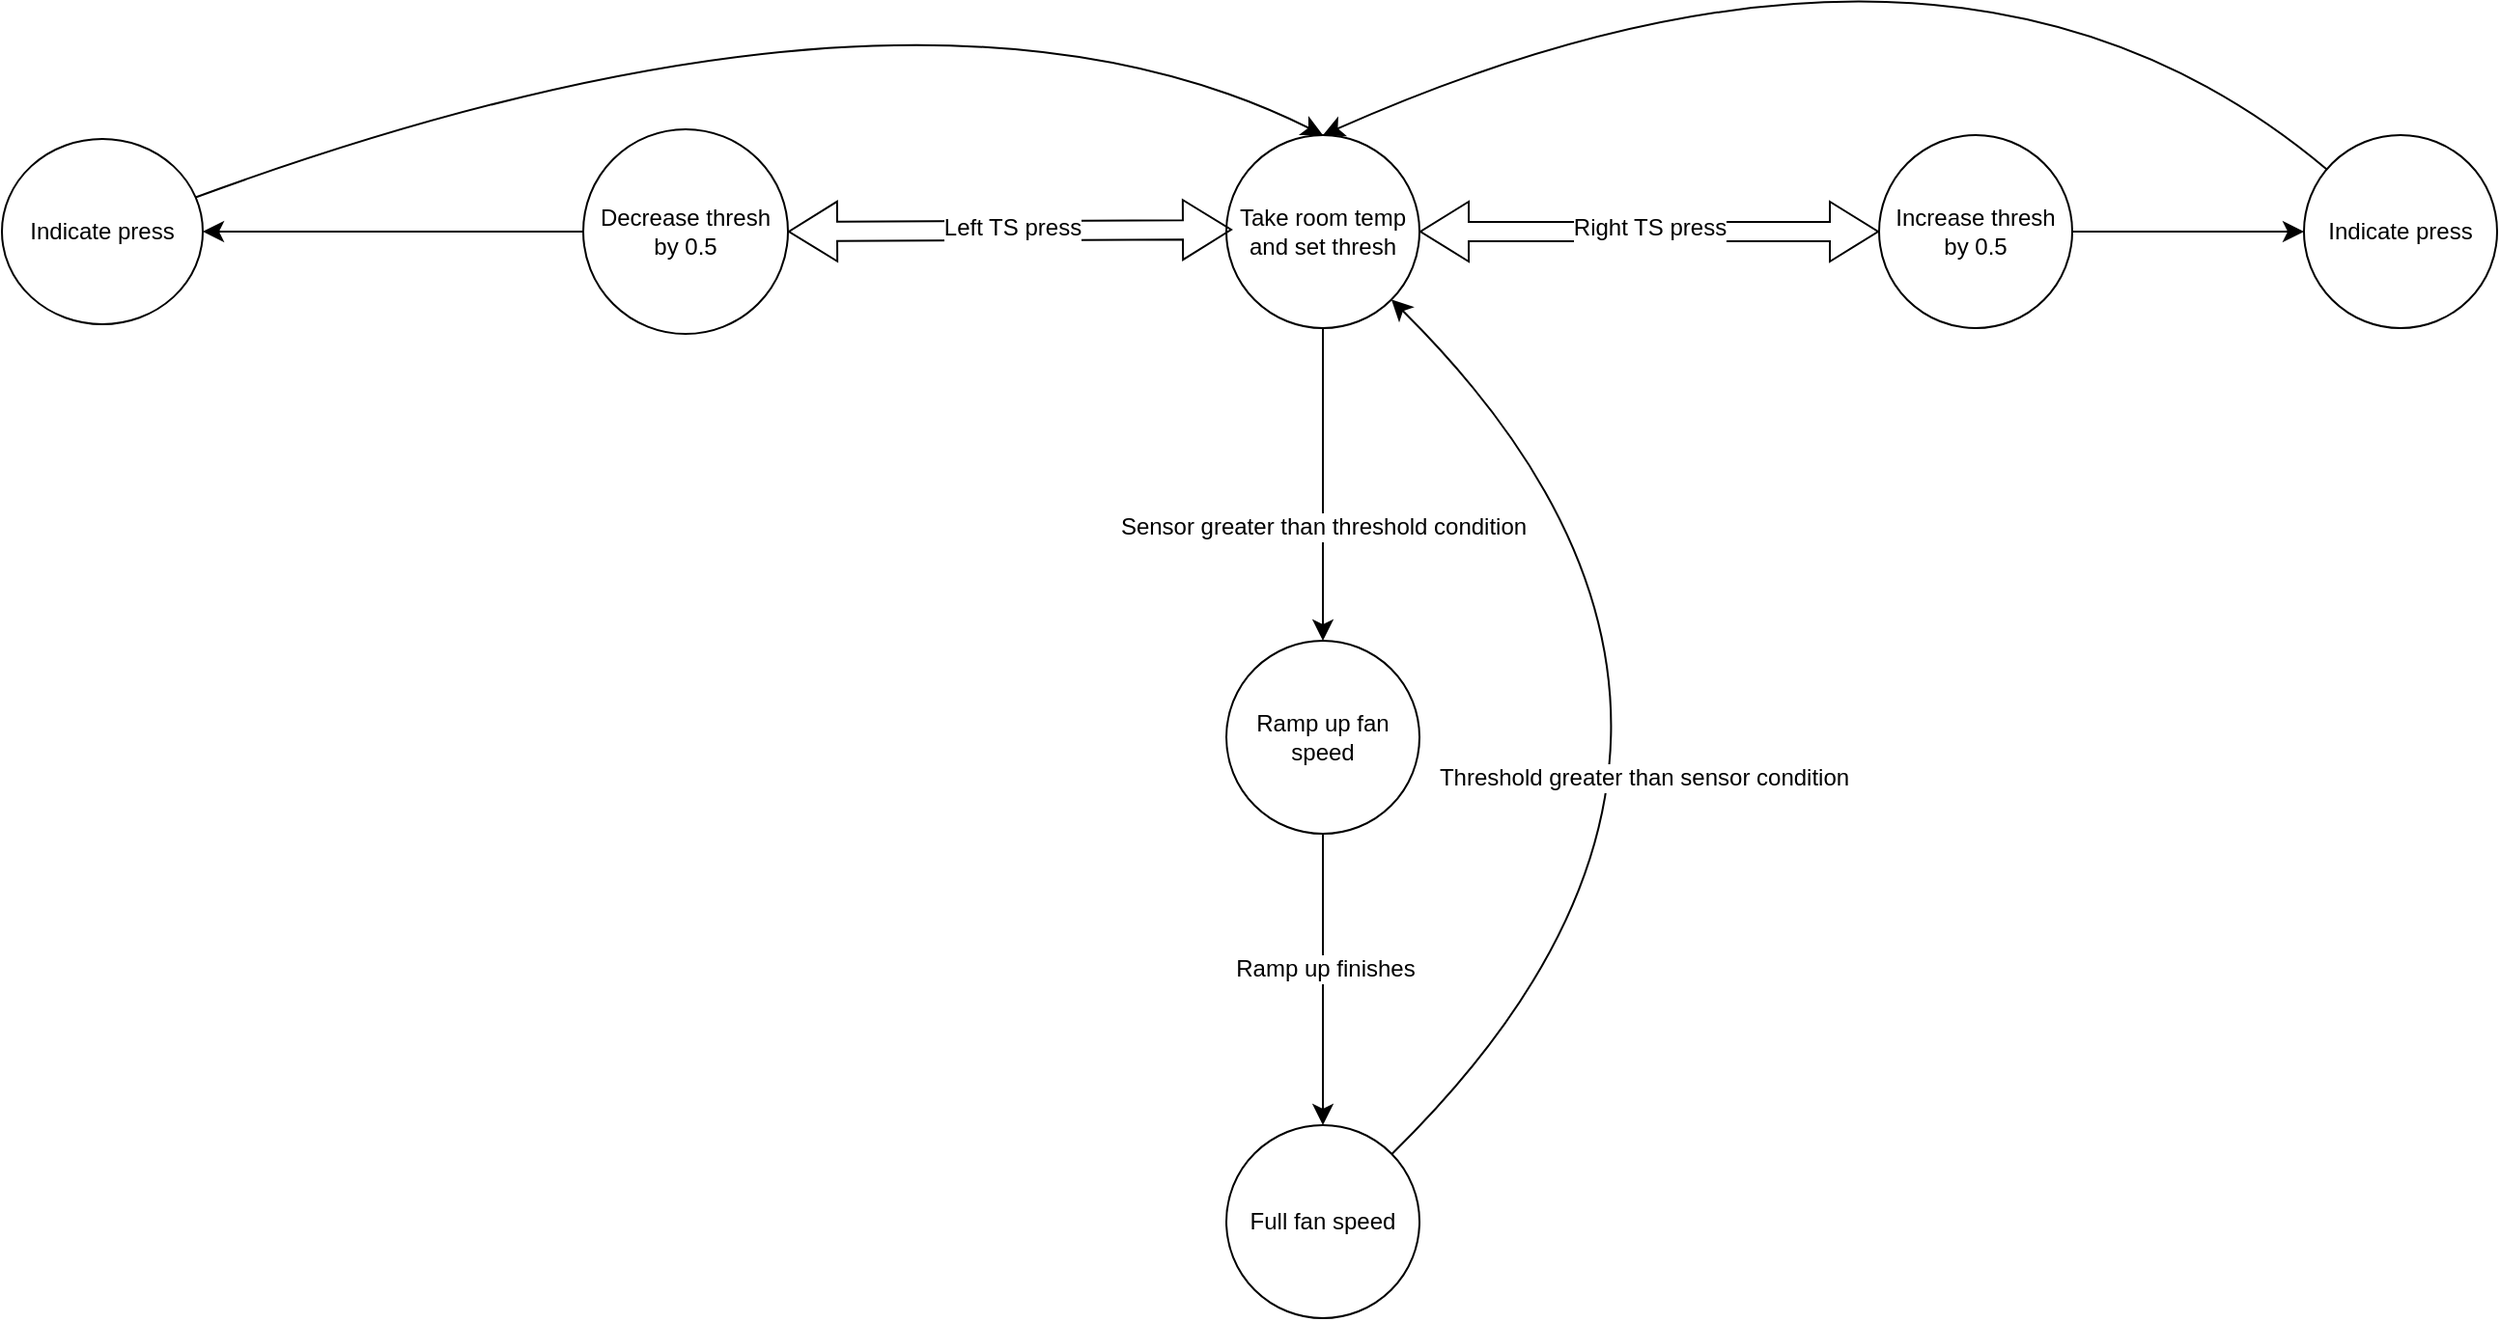 <mxfile version="24.0.7" type="device">
  <diagram name="Page-1" id="cu9faYoG9bqk19_Fzuf-">
    <mxGraphModel dx="2506" dy="1396" grid="0" gridSize="10" guides="1" tooltips="1" connect="1" arrows="1" fold="1" page="0" pageScale="1" pageWidth="850" pageHeight="1100" math="0" shadow="0">
      <root>
        <mxCell id="0" />
        <mxCell id="1" parent="0" />
        <mxCell id="SmS7H-HTRP8ztLkoBlbw-20" value="" style="edgeStyle=none;curved=1;rounded=0;orthogonalLoop=1;jettySize=auto;html=1;fontSize=12;startSize=8;endSize=8;" edge="1" parent="1" source="SmS7H-HTRP8ztLkoBlbw-1" target="SmS7H-HTRP8ztLkoBlbw-19">
          <mxGeometry relative="1" as="geometry" />
        </mxCell>
        <mxCell id="SmS7H-HTRP8ztLkoBlbw-27" value="Sensor greater than threshold condition" style="edgeLabel;html=1;align=center;verticalAlign=middle;resizable=0;points=[];fontSize=12;" vertex="1" connectable="0" parent="SmS7H-HTRP8ztLkoBlbw-20">
          <mxGeometry x="-0.076" y="4" relative="1" as="geometry">
            <mxPoint x="-4" y="28" as="offset" />
          </mxGeometry>
        </mxCell>
        <mxCell id="SmS7H-HTRP8ztLkoBlbw-1" value="Take room temp and set thresh" style="ellipse;whiteSpace=wrap;html=1;aspect=fixed;" vertex="1" parent="1">
          <mxGeometry x="97" y="22" width="100" height="100" as="geometry" />
        </mxCell>
        <mxCell id="SmS7H-HTRP8ztLkoBlbw-6" value="" style="shape=flexArrow;endArrow=classic;startArrow=classic;html=1;rounded=0;fontSize=12;startSize=8;endSize=8;curved=1;exitX=1;exitY=0.5;exitDx=0;exitDy=0;" edge="1" parent="1" source="SmS7H-HTRP8ztLkoBlbw-8">
          <mxGeometry width="100" height="100" relative="1" as="geometry">
            <mxPoint x="-10" y="71.41" as="sourcePoint" />
            <mxPoint x="100" y="71" as="targetPoint" />
          </mxGeometry>
        </mxCell>
        <mxCell id="SmS7H-HTRP8ztLkoBlbw-24" value="Left TS press" style="edgeLabel;html=1;align=center;verticalAlign=middle;resizable=0;points=[];fontSize=12;" vertex="1" connectable="0" parent="SmS7H-HTRP8ztLkoBlbw-6">
          <mxGeometry x="0.004" y="2" relative="1" as="geometry">
            <mxPoint as="offset" />
          </mxGeometry>
        </mxCell>
        <mxCell id="SmS7H-HTRP8ztLkoBlbw-16" value="" style="edgeStyle=none;curved=1;rounded=0;orthogonalLoop=1;jettySize=auto;html=1;fontSize=12;startSize=8;endSize=8;" edge="1" parent="1" source="SmS7H-HTRP8ztLkoBlbw-8" target="SmS7H-HTRP8ztLkoBlbw-15">
          <mxGeometry relative="1" as="geometry" />
        </mxCell>
        <mxCell id="SmS7H-HTRP8ztLkoBlbw-8" value="Decrease thresh by 0.5" style="ellipse;whiteSpace=wrap;html=1;aspect=fixed;" vertex="1" parent="1">
          <mxGeometry x="-236" y="19" width="106" height="106" as="geometry" />
        </mxCell>
        <mxCell id="SmS7H-HTRP8ztLkoBlbw-14" value="" style="edgeStyle=none;curved=1;rounded=0;orthogonalLoop=1;jettySize=auto;html=1;fontSize=12;startSize=8;endSize=8;" edge="1" parent="1" source="SmS7H-HTRP8ztLkoBlbw-9" target="SmS7H-HTRP8ztLkoBlbw-13">
          <mxGeometry relative="1" as="geometry" />
        </mxCell>
        <mxCell id="SmS7H-HTRP8ztLkoBlbw-9" value="Increase thresh by 0.5" style="ellipse;whiteSpace=wrap;html=1;aspect=fixed;" vertex="1" parent="1">
          <mxGeometry x="435" y="22" width="100" height="100" as="geometry" />
        </mxCell>
        <mxCell id="SmS7H-HTRP8ztLkoBlbw-12" value="" style="shape=flexArrow;endArrow=classic;startArrow=classic;html=1;rounded=0;fontSize=12;startSize=8;endSize=8;curved=1;exitX=1;exitY=0.5;exitDx=0;exitDy=0;entryX=0;entryY=0.5;entryDx=0;entryDy=0;" edge="1" parent="1" source="SmS7H-HTRP8ztLkoBlbw-1" target="SmS7H-HTRP8ztLkoBlbw-9">
          <mxGeometry width="100" height="100" relative="1" as="geometry">
            <mxPoint x="136" y="205" as="sourcePoint" />
            <mxPoint x="372" y="72" as="targetPoint" />
          </mxGeometry>
        </mxCell>
        <mxCell id="SmS7H-HTRP8ztLkoBlbw-26" value="Right TS press" style="edgeLabel;html=1;align=center;verticalAlign=middle;resizable=0;points=[];fontSize=12;" vertex="1" connectable="0" parent="SmS7H-HTRP8ztLkoBlbw-12">
          <mxGeometry x="-0.005" y="-2" relative="1" as="geometry">
            <mxPoint y="-4" as="offset" />
          </mxGeometry>
        </mxCell>
        <mxCell id="SmS7H-HTRP8ztLkoBlbw-17" style="edgeStyle=none;curved=1;rounded=0;orthogonalLoop=1;jettySize=auto;html=1;entryX=0.5;entryY=0;entryDx=0;entryDy=0;fontSize=12;startSize=8;endSize=8;" edge="1" parent="1" source="SmS7H-HTRP8ztLkoBlbw-13" target="SmS7H-HTRP8ztLkoBlbw-1">
          <mxGeometry relative="1" as="geometry">
            <Array as="points">
              <mxPoint x="474" y="-123" />
            </Array>
          </mxGeometry>
        </mxCell>
        <mxCell id="SmS7H-HTRP8ztLkoBlbw-13" value="Indicate press" style="ellipse;whiteSpace=wrap;html=1;aspect=fixed;" vertex="1" parent="1">
          <mxGeometry x="655" y="22" width="100" height="100" as="geometry" />
        </mxCell>
        <mxCell id="SmS7H-HTRP8ztLkoBlbw-18" style="edgeStyle=none;curved=1;rounded=0;orthogonalLoop=1;jettySize=auto;html=1;entryX=0.5;entryY=0;entryDx=0;entryDy=0;fontSize=12;startSize=8;endSize=8;" edge="1" parent="1" source="SmS7H-HTRP8ztLkoBlbw-15" target="SmS7H-HTRP8ztLkoBlbw-1">
          <mxGeometry relative="1" as="geometry">
            <Array as="points">
              <mxPoint x="-63" y="-83" />
            </Array>
          </mxGeometry>
        </mxCell>
        <mxCell id="SmS7H-HTRP8ztLkoBlbw-15" value="Indicate press" style="ellipse;whiteSpace=wrap;html=1;" vertex="1" parent="1">
          <mxGeometry x="-537" y="24" width="104" height="96" as="geometry" />
        </mxCell>
        <mxCell id="SmS7H-HTRP8ztLkoBlbw-22" value="" style="edgeStyle=none;curved=1;rounded=0;orthogonalLoop=1;jettySize=auto;html=1;fontSize=12;startSize=8;endSize=8;" edge="1" parent="1" source="SmS7H-HTRP8ztLkoBlbw-19" target="SmS7H-HTRP8ztLkoBlbw-21">
          <mxGeometry relative="1" as="geometry" />
        </mxCell>
        <mxCell id="SmS7H-HTRP8ztLkoBlbw-28" value="Ramp up finishes" style="edgeLabel;html=1;align=center;verticalAlign=middle;resizable=0;points=[];fontSize=12;" vertex="1" connectable="0" parent="SmS7H-HTRP8ztLkoBlbw-22">
          <mxGeometry x="-0.073" y="1" relative="1" as="geometry">
            <mxPoint as="offset" />
          </mxGeometry>
        </mxCell>
        <mxCell id="SmS7H-HTRP8ztLkoBlbw-19" value="Ramp up fan speed" style="ellipse;whiteSpace=wrap;html=1;aspect=fixed;" vertex="1" parent="1">
          <mxGeometry x="97" y="284" width="100" height="100" as="geometry" />
        </mxCell>
        <mxCell id="SmS7H-HTRP8ztLkoBlbw-23" style="edgeStyle=none;curved=1;rounded=0;orthogonalLoop=1;jettySize=auto;html=1;fontSize=12;startSize=8;endSize=8;" edge="1" parent="1" source="SmS7H-HTRP8ztLkoBlbw-21" target="SmS7H-HTRP8ztLkoBlbw-1">
          <mxGeometry relative="1" as="geometry">
            <Array as="points">
              <mxPoint x="407" y="330" />
            </Array>
          </mxGeometry>
        </mxCell>
        <mxCell id="SmS7H-HTRP8ztLkoBlbw-29" value="Threshold greater than sensor condition" style="edgeLabel;html=1;align=center;verticalAlign=middle;resizable=0;points=[];fontSize=12;" vertex="1" connectable="0" parent="SmS7H-HTRP8ztLkoBlbw-23">
          <mxGeometry x="-0.309" y="59" relative="1" as="geometry">
            <mxPoint x="16" as="offset" />
          </mxGeometry>
        </mxCell>
        <mxCell id="SmS7H-HTRP8ztLkoBlbw-21" value="Full fan speed" style="ellipse;whiteSpace=wrap;html=1;aspect=fixed;" vertex="1" parent="1">
          <mxGeometry x="97" y="535" width="100" height="100" as="geometry" />
        </mxCell>
      </root>
    </mxGraphModel>
  </diagram>
</mxfile>
